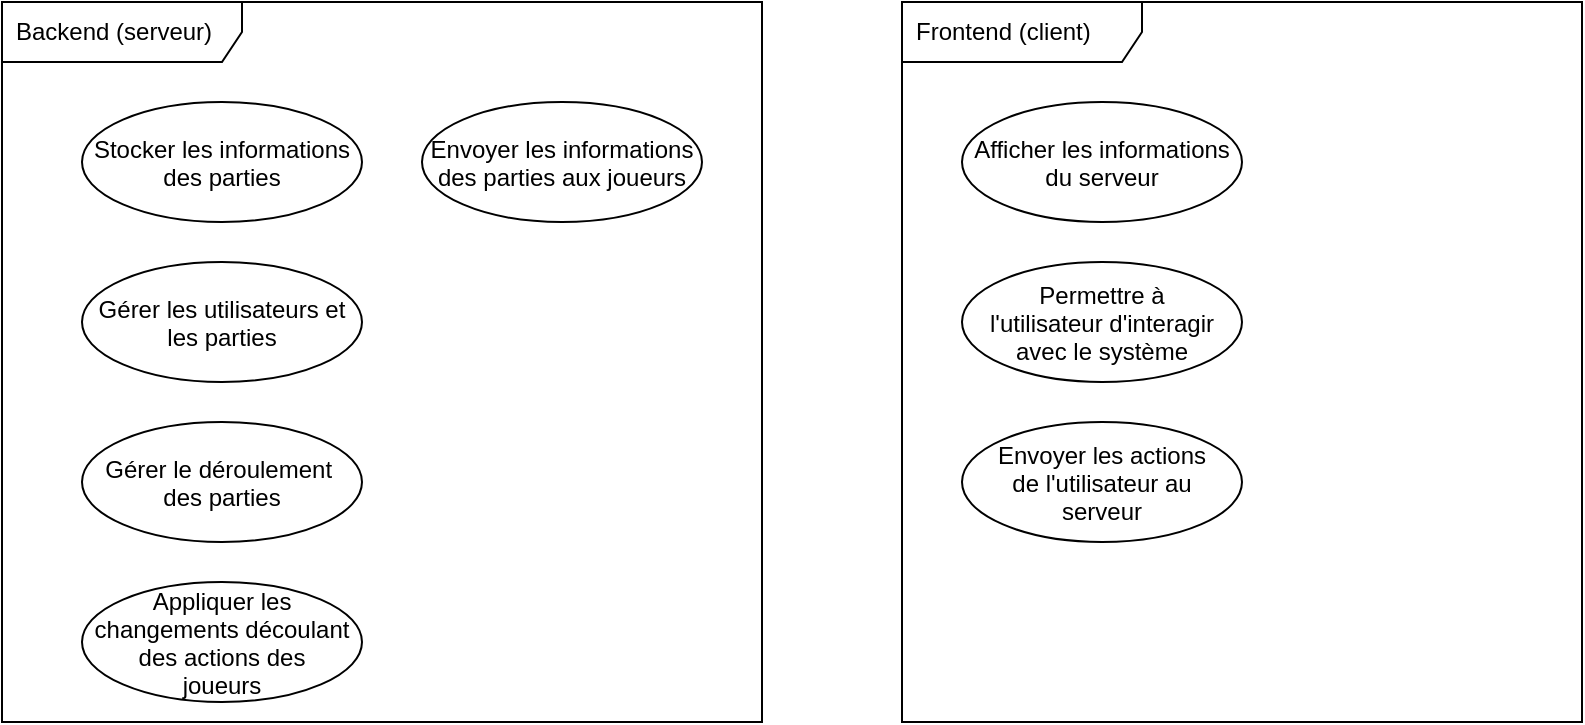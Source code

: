 <mxfile>
    <diagram id="eUK-GeXvjoCjAl6yjJUx" name="Page-1">
        <mxGraphModel dx="1133" dy="633" grid="1" gridSize="10" guides="1" tooltips="1" connect="1" arrows="1" fold="1" page="1" pageScale="1" pageWidth="850" pageHeight="1100" math="0" shadow="0">
            <root>
                <mxCell id="0"/>
                <mxCell id="1" parent="0"/>
                <mxCell id="2" value="Backend (serveur)" style="shape=umlFrame;whiteSpace=wrap;html=1;width=120;height=30;boundedLbl=1;verticalAlign=middle;align=left;spacingLeft=5;" vertex="1" parent="1">
                    <mxGeometry x="140" y="140" width="380" height="360" as="geometry"/>
                </mxCell>
                <mxCell id="3" value="Gérer les utilisateurs et&#10;les parties" style="ellipse;" vertex="1" parent="1">
                    <mxGeometry x="180" y="270" width="140" height="60" as="geometry"/>
                </mxCell>
                <mxCell id="4" value="Stocker les informations &#10;des parties" style="ellipse;" vertex="1" parent="1">
                    <mxGeometry x="180" y="190" width="140" height="60" as="geometry"/>
                </mxCell>
                <mxCell id="5" value="Gérer le déroulement &#10;des parties" style="ellipse;" vertex="1" parent="1">
                    <mxGeometry x="180" y="350" width="140" height="60" as="geometry"/>
                </mxCell>
                <mxCell id="6" value="Appliquer les &#10;changements découlant &#10;des actions des &#10;joueurs" style="ellipse;" vertex="1" parent="1">
                    <mxGeometry x="180" y="430" width="140" height="60" as="geometry"/>
                </mxCell>
                <mxCell id="7" value="Envoyer les informations&#10;des parties aux joueurs" style="ellipse;" vertex="1" parent="1">
                    <mxGeometry x="350" y="190" width="140" height="60" as="geometry"/>
                </mxCell>
                <mxCell id="9" value="Frontend (client)" style="shape=umlFrame;whiteSpace=wrap;html=1;width=120;height=30;boundedLbl=1;verticalAlign=middle;align=left;spacingLeft=5;" vertex="1" parent="1">
                    <mxGeometry x="590" y="140" width="340" height="360" as="geometry"/>
                </mxCell>
                <mxCell id="10" value="Afficher les informations&#10;du serveur" style="ellipse;" vertex="1" parent="1">
                    <mxGeometry x="620" y="190" width="140" height="60" as="geometry"/>
                </mxCell>
                <mxCell id="11" value="Permettre à &#10;l'utilisateur d'interagir &#10;avec le système" style="ellipse;" vertex="1" parent="1">
                    <mxGeometry x="620" y="270" width="140" height="60" as="geometry"/>
                </mxCell>
                <mxCell id="12" value="Envoyer les actions&#10;de l'utilisateur au&#10;serveur" style="ellipse;" vertex="1" parent="1">
                    <mxGeometry x="620" y="350" width="140" height="60" as="geometry"/>
                </mxCell>
            </root>
        </mxGraphModel>
    </diagram>
</mxfile>
